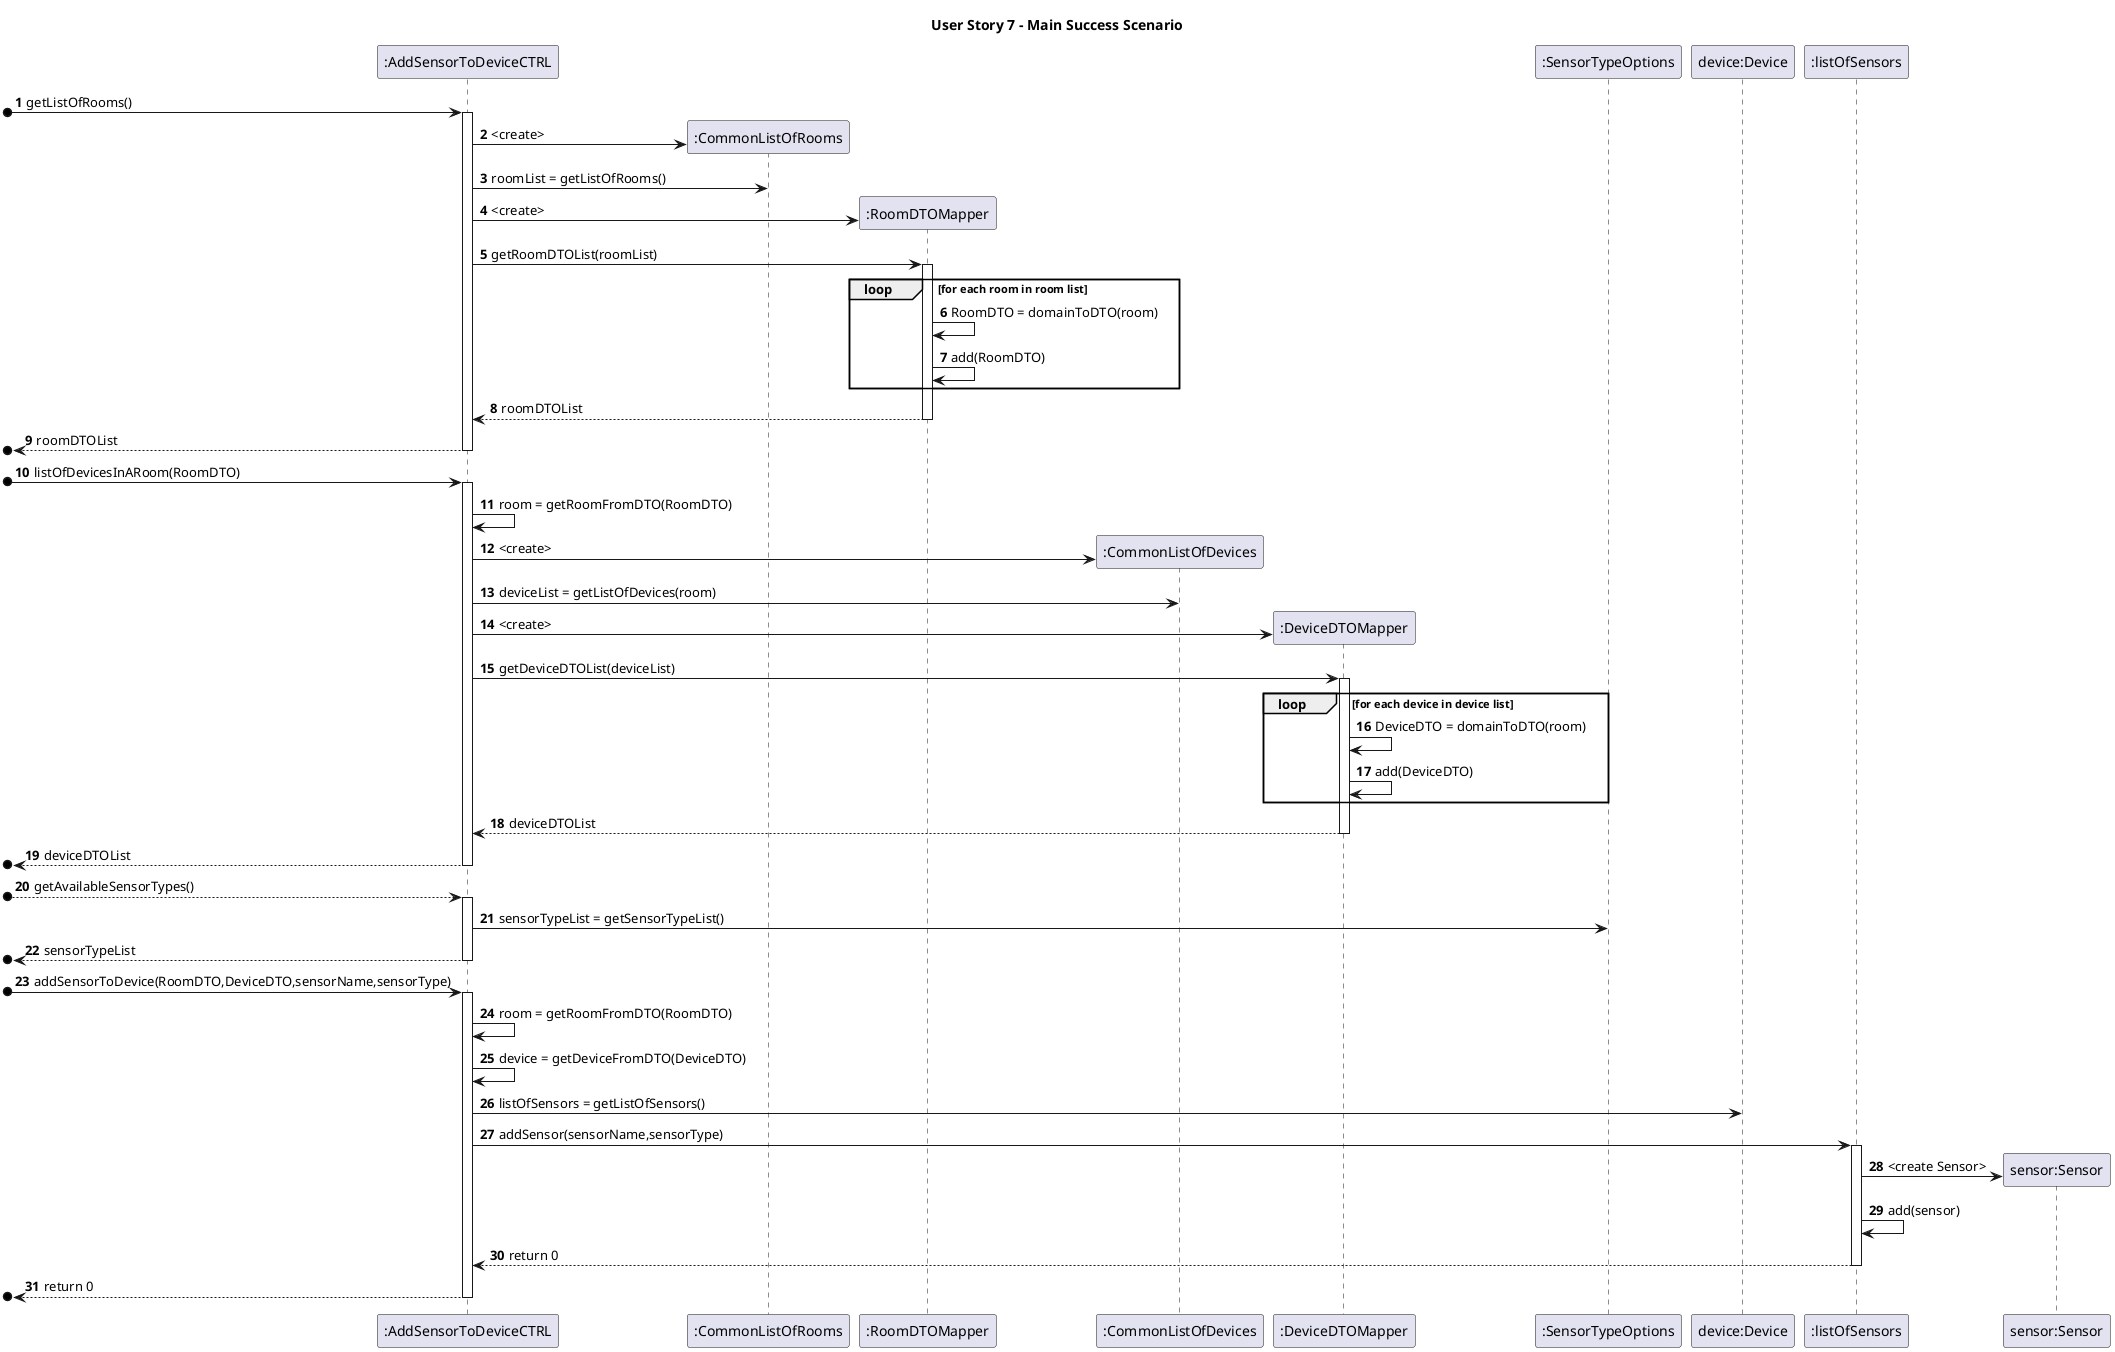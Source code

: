 @startuml

title User Story 7 - Main Success Scenario
autonumber

participant ":AddSensorToDeviceCTRL" as C
participant ":CommonListOfRooms" as CU
participant ":RoomDTOMapper" as RDM
participant ":CommonListOfDevices" as CLD
participant ":DeviceDTOMapper" as DDM
participant ":SensorTypeOptions" as STO



participant "device:Device" as D
participant ":listOfSensors" as LS
participant "sensor:Sensor" as S


[o-> C : getListOfRooms()
activate C
C -> CU** : <create>
C -> CU :roomList = getListOfRooms()
C -> RDM** : <create>
C -> RDM : getRoomDTOList(roomList)
activate RDM
loop for each room in room list
RDM -> RDM : RoomDTO = domainToDTO(room)
RDM -> RDM : add(RoomDTO)
end loop
RDM --> C : roomDTOList
deactivate RDM
[o<-- C : roomDTOList
deactivate C

[o->C : listOfDevicesInARoom(RoomDTO)
activate C
C -> C : room = getRoomFromDTO(RoomDTO)
C -> CLD** : <create>
C -> CLD : deviceList = getListOfDevices(room)
C -> DDM** : <create>
C -> DDM: getDeviceDTOList(deviceList)
activate DDM
loop for each device in device list

DDM -> DDM : DeviceDTO = domainToDTO(room)
DDM -> DDM : add(DeviceDTO)
end loop
DDM --> C : deviceDTOList
deactivate DDM
[o<--C : deviceDTOList
deactivate C

[o--> C : getAvailableSensorTypes()
activate C
C -> STO :  sensorTypeList = getSensorTypeList()
[o<--C : sensorTypeList
deactivate C
[o->C : addSensorToDevice(RoomDTO,DeviceDTO,sensorName,sensorType)
activate C
C -> C : room = getRoomFromDTO(RoomDTO)
C -> C : device = getDeviceFromDTO(DeviceDTO)
C -> D : listOfSensors = getListOfSensors()
C -> LS : addSensor(sensorName,sensorType)
activate LS
LS -> S** : <create Sensor>
LS -> LS : add(sensor)
LS --> C : return 0
deactivate LS
[o<-- C : return 0
deactivate C
@enduml